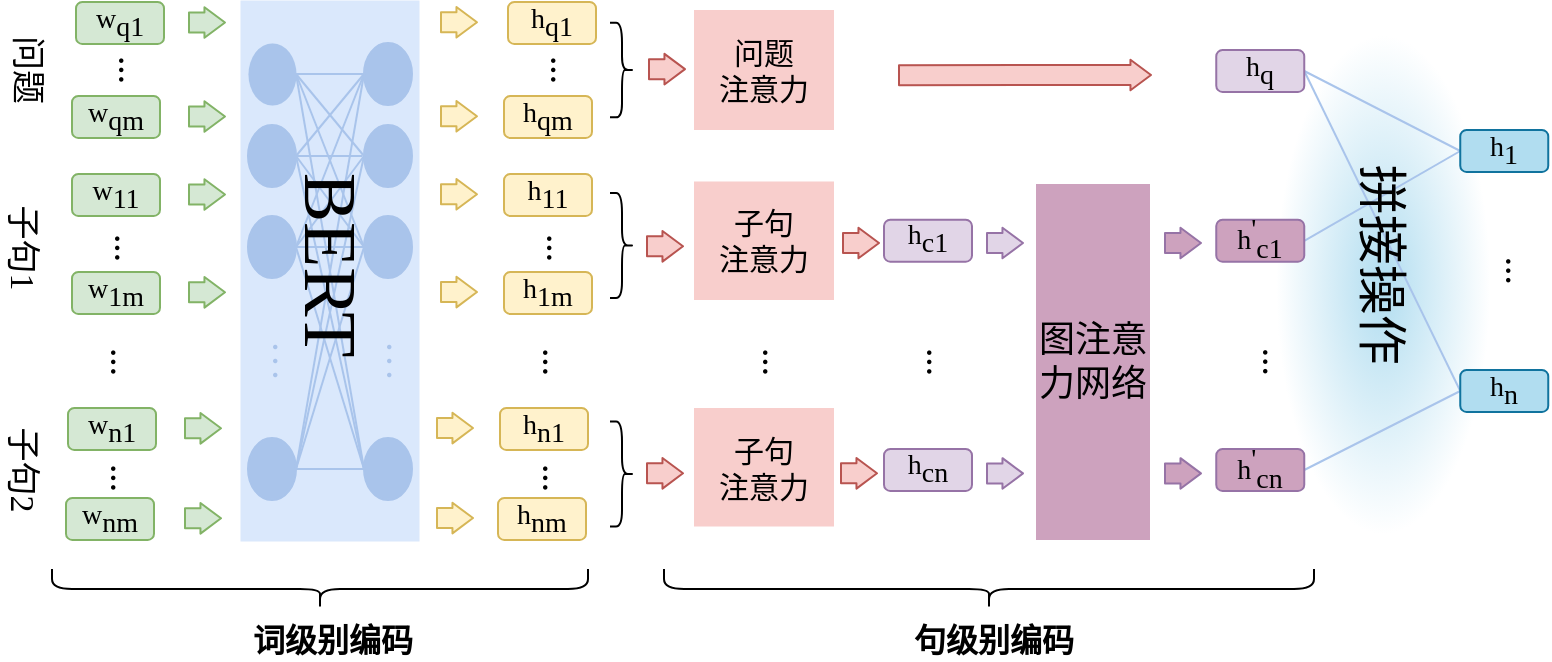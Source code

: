 <mxfile version="15.0.6" type="github">
  <diagram id="3cxNoclepyebO-XoaGaZ" name="Page-1">
    <mxGraphModel dx="3538" dy="1690" grid="1" gridSize="10" guides="1" tooltips="1" connect="1" arrows="1" fold="1" page="1" pageScale="1" pageWidth="880" pageHeight="400" math="0" shadow="0">
      <root>
        <mxCell id="0" />
        <mxCell id="1" parent="0" />
        <mxCell id="czPCkU2lxytU1BRcndqq-1" value="" style="text;html=1;fillColor=#b1ddf0;align=center;verticalAlign=middle;whiteSpace=wrap;rounded=0;rotation=90;gradientColor=#ffffff;gradientDirection=radial;shadow=0;sketch=0;glass=0;fontFamily=Times New Roman;fontSize=14;" vertex="1" parent="1">
          <mxGeometry x="-2058" y="-1092.09" width="249.24" height="107.08" as="geometry" />
        </mxCell>
        <mxCell id="czPCkU2lxytU1BRcndqq-2" value="w&lt;sub style=&quot;font-size: 14px;&quot;&gt;q1&lt;/sub&gt;" style="rounded=1;whiteSpace=wrap;html=1;direction=west;fillColor=#d5e8d4;strokeColor=#82b366;fontFamily=Times New Roman;fontSize=14;" vertex="1" parent="1">
          <mxGeometry x="-2587" y="-1180" width="44" height="21" as="geometry" />
        </mxCell>
        <mxCell id="czPCkU2lxytU1BRcndqq-3" value="w&lt;sub style=&quot;font-size: 14px;&quot;&gt;qm&lt;/sub&gt;" style="rounded=1;whiteSpace=wrap;html=1;fillColor=#d5e8d4;strokeColor=#82b366;fontFamily=Times New Roman;fontSize=14;" vertex="1" parent="1">
          <mxGeometry x="-2589" y="-1133" width="44" height="21" as="geometry" />
        </mxCell>
        <mxCell id="czPCkU2lxytU1BRcndqq-4" value="&lt;b style=&quot;font-size: 14px;&quot;&gt;&lt;font style=&quot;font-size: 14px;&quot;&gt;···&lt;/font&gt;&lt;/b&gt;" style="text;html=1;align=center;verticalAlign=middle;whiteSpace=wrap;rounded=0;rotation=90;fontFamily=Times New Roman;fontSize=14;" vertex="1" parent="1">
          <mxGeometry x="-2585" y="-1156" width="40" height="20" as="geometry" />
        </mxCell>
        <mxCell id="czPCkU2lxytU1BRcndqq-5" value="w&lt;sub style=&quot;font-size: 14px;&quot;&gt;11&lt;/sub&gt;" style="rounded=1;whiteSpace=wrap;html=1;fillColor=#d5e8d4;strokeColor=#82b366;fontFamily=Times New Roman;fontSize=14;" vertex="1" parent="1">
          <mxGeometry x="-2589" y="-1094" width="44" height="21" as="geometry" />
        </mxCell>
        <mxCell id="czPCkU2lxytU1BRcndqq-6" value="w&lt;sub style=&quot;font-size: 14px;&quot;&gt;1m&lt;/sub&gt;" style="rounded=1;whiteSpace=wrap;html=1;fillColor=#d5e8d4;strokeColor=#82b366;fontFamily=Times New Roman;fontSize=14;" vertex="1" parent="1">
          <mxGeometry x="-2589" y="-1045" width="44" height="21" as="geometry" />
        </mxCell>
        <mxCell id="czPCkU2lxytU1BRcndqq-7" value="&lt;b style=&quot;font-size: 14px;&quot;&gt;&lt;font style=&quot;font-size: 14px;&quot;&gt;···&lt;/font&gt;&lt;/b&gt;" style="text;html=1;align=center;verticalAlign=middle;whiteSpace=wrap;rounded=0;rotation=90;fontFamily=Times New Roman;fontSize=14;" vertex="1" parent="1">
          <mxGeometry x="-2587" y="-1067" width="40" height="20" as="geometry" />
        </mxCell>
        <mxCell id="czPCkU2lxytU1BRcndqq-8" value="w&lt;sub style=&quot;font-size: 14px;&quot;&gt;n1&lt;/sub&gt;" style="rounded=1;whiteSpace=wrap;html=1;fillColor=#d5e8d4;strokeColor=#82b366;fontFamily=Times New Roman;fontSize=14;" vertex="1" parent="1">
          <mxGeometry x="-2591" y="-977" width="44" height="21" as="geometry" />
        </mxCell>
        <mxCell id="czPCkU2lxytU1BRcndqq-9" value="w&lt;sub style=&quot;font-size: 14px;&quot;&gt;nm&lt;/sub&gt;" style="rounded=1;whiteSpace=wrap;html=1;fillColor=#d5e8d4;strokeColor=#82b366;fontFamily=Times New Roman;fontSize=14;" vertex="1" parent="1">
          <mxGeometry x="-2592" y="-932" width="44" height="21" as="geometry" />
        </mxCell>
        <mxCell id="czPCkU2lxytU1BRcndqq-10" value="&lt;b style=&quot;font-size: 14px;&quot;&gt;&lt;font style=&quot;font-size: 14px;&quot;&gt;···&lt;/font&gt;&lt;/b&gt;" style="text;html=1;align=center;verticalAlign=middle;whiteSpace=wrap;rounded=0;rotation=90;fontFamily=Times New Roman;fontSize=14;" vertex="1" parent="1">
          <mxGeometry x="-2589" y="-952" width="40" height="20" as="geometry" />
        </mxCell>
        <mxCell id="czPCkU2lxytU1BRcndqq-11" value="&lt;font style=&quot;font-size: 17px&quot;&gt;问题&lt;/font&gt;" style="text;html=1;strokeColor=none;fillColor=none;align=center;verticalAlign=middle;whiteSpace=wrap;rounded=0;rotation=90;fontFamily=Times New Roman;fontSize=17;" vertex="1" parent="1">
          <mxGeometry x="-2632" y="-1156" width="40" height="20" as="geometry" />
        </mxCell>
        <mxCell id="czPCkU2lxytU1BRcndqq-12" value="&lt;font style=&quot;font-size: 17px&quot;&gt;子句1&lt;/font&gt;" style="text;html=1;strokeColor=none;fillColor=none;align=center;verticalAlign=middle;whiteSpace=wrap;rounded=0;rotation=90;fontFamily=Times New Roman;fontSize=17;" vertex="1" parent="1">
          <mxGeometry x="-2647.12" y="-1067" width="65.25" height="20" as="geometry" />
        </mxCell>
        <mxCell id="czPCkU2lxytU1BRcndqq-13" value="&lt;font style=&quot;font-size: 17px&quot;&gt;子句2&lt;/font&gt;" style="text;html=1;strokeColor=none;fillColor=none;align=center;verticalAlign=middle;whiteSpace=wrap;rounded=0;rotation=90;fontFamily=Times New Roman;fontSize=17;" vertex="1" parent="1">
          <mxGeometry x="-2650" y="-956" width="71" height="20" as="geometry" />
        </mxCell>
        <mxCell id="czPCkU2lxytU1BRcndqq-14" value="&lt;b style=&quot;font-size: 14px;&quot;&gt;&lt;font style=&quot;font-size: 14px;&quot;&gt;···&lt;/font&gt;&lt;/b&gt;" style="text;html=1;align=center;verticalAlign=middle;whiteSpace=wrap;rounded=0;rotation=90;fontFamily=Times New Roman;fontSize=14;" vertex="1" parent="1">
          <mxGeometry x="-2589" y="-1010" width="40" height="20" as="geometry" />
        </mxCell>
        <mxCell id="czPCkU2lxytU1BRcndqq-15" value="" style="text;html=1;fillColor=#dae8fc;align=center;verticalAlign=middle;whiteSpace=wrap;rounded=0;rotation=90;fontFamily=Times New Roman;fontSize=14;" vertex="1" parent="1">
          <mxGeometry x="-2595.25" y="-1090.25" width="270.5" height="89.5" as="geometry" />
        </mxCell>
        <mxCell id="czPCkU2lxytU1BRcndqq-16" style="edgeStyle=orthogonalEdgeStyle;rounded=0;orthogonalLoop=1;jettySize=auto;html=1;exitX=1;exitY=0.5;exitDx=0;exitDy=0;entryX=0;entryY=0.5;entryDx=0;entryDy=0;endArrow=none;endFill=0;fillColor=#dae8fc;strokeColor=#A9C4EB;fontFamily=Times New Roman;fontSize=14;" edge="1" parent="1" source="czPCkU2lxytU1BRcndqq-20" target="czPCkU2lxytU1BRcndqq-36">
          <mxGeometry relative="1" as="geometry" />
        </mxCell>
        <mxCell id="czPCkU2lxytU1BRcndqq-17" style="rounded=0;orthogonalLoop=1;jettySize=auto;html=1;entryX=0;entryY=0.5;entryDx=0;entryDy=0;endArrow=none;endFill=0;exitX=1;exitY=0.5;exitDx=0;exitDy=0;fillColor=#dae8fc;strokeColor=#A9C4EB;fontFamily=Times New Roman;fontSize=14;" edge="1" parent="1" source="czPCkU2lxytU1BRcndqq-20" target="czPCkU2lxytU1BRcndqq-37">
          <mxGeometry relative="1" as="geometry" />
        </mxCell>
        <mxCell id="czPCkU2lxytU1BRcndqq-18" style="edgeStyle=none;rounded=0;orthogonalLoop=1;jettySize=auto;html=1;entryX=0;entryY=0.5;entryDx=0;entryDy=0;endArrow=none;endFill=0;exitX=1;exitY=0.5;exitDx=0;exitDy=0;fillColor=#dae8fc;strokeColor=#A9C4EB;fontFamily=Times New Roman;fontSize=14;" edge="1" parent="1" source="czPCkU2lxytU1BRcndqq-20" target="czPCkU2lxytU1BRcndqq-38">
          <mxGeometry relative="1" as="geometry" />
        </mxCell>
        <mxCell id="czPCkU2lxytU1BRcndqq-19" style="edgeStyle=none;rounded=0;orthogonalLoop=1;jettySize=auto;html=1;entryX=0;entryY=0.5;entryDx=0;entryDy=0;endArrow=none;endFill=0;exitX=1;exitY=0.5;exitDx=0;exitDy=0;fillColor=#dae8fc;strokeColor=#A9C4EB;fontFamily=Times New Roman;fontSize=14;" edge="1" parent="1" source="czPCkU2lxytU1BRcndqq-20" target="czPCkU2lxytU1BRcndqq-39">
          <mxGeometry relative="1" as="geometry">
            <mxPoint x="-2474" y="-1139.5" as="sourcePoint" />
          </mxGeometry>
        </mxCell>
        <mxCell id="czPCkU2lxytU1BRcndqq-20" value="" style="ellipse;whiteSpace=wrap;html=1;strokeColor=#A9C4EB;fillColor=#A9C4EB;strokeWidth=0;fontFamily=Times New Roman;fontSize=14;" vertex="1" parent="1">
          <mxGeometry x="-2501" y="-1159.5" width="24" height="31" as="geometry" />
        </mxCell>
        <mxCell id="czPCkU2lxytU1BRcndqq-21" style="edgeStyle=none;rounded=0;orthogonalLoop=1;jettySize=auto;html=1;entryX=0;entryY=0.5;entryDx=0;entryDy=0;endArrow=none;endFill=0;exitX=1;exitY=0.5;exitDx=0;exitDy=0;fillColor=#dae8fc;strokeColor=#A9C4EB;fontFamily=Times New Roman;fontSize=14;" edge="1" parent="1" source="czPCkU2lxytU1BRcndqq-25" target="czPCkU2lxytU1BRcndqq-36">
          <mxGeometry relative="1" as="geometry" />
        </mxCell>
        <mxCell id="czPCkU2lxytU1BRcndqq-22" style="edgeStyle=none;rounded=0;orthogonalLoop=1;jettySize=auto;html=1;entryX=0;entryY=0.5;entryDx=0;entryDy=0;endArrow=none;endFill=0;exitX=1;exitY=0.5;exitDx=0;exitDy=0;fillColor=#dae8fc;strokeColor=#A9C4EB;fontFamily=Times New Roman;fontSize=14;" edge="1" parent="1" source="czPCkU2lxytU1BRcndqq-25" target="czPCkU2lxytU1BRcndqq-37">
          <mxGeometry relative="1" as="geometry" />
        </mxCell>
        <mxCell id="czPCkU2lxytU1BRcndqq-23" style="edgeStyle=none;rounded=0;orthogonalLoop=1;jettySize=auto;html=1;entryX=0;entryY=0.5;entryDx=0;entryDy=0;endArrow=none;endFill=0;fillColor=#dae8fc;strokeColor=#A9C4EB;fontFamily=Times New Roman;fontSize=14;" edge="1" parent="1" source="czPCkU2lxytU1BRcndqq-25" target="czPCkU2lxytU1BRcndqq-38">
          <mxGeometry relative="1" as="geometry" />
        </mxCell>
        <mxCell id="czPCkU2lxytU1BRcndqq-24" style="edgeStyle=none;rounded=0;orthogonalLoop=1;jettySize=auto;html=1;entryX=0;entryY=0.5;entryDx=0;entryDy=0;endArrow=none;endFill=0;exitX=1;exitY=0.5;exitDx=0;exitDy=0;fillColor=#dae8fc;strokeColor=#A9C4EB;fontFamily=Times New Roman;fontSize=14;" edge="1" parent="1" source="czPCkU2lxytU1BRcndqq-25" target="czPCkU2lxytU1BRcndqq-39">
          <mxGeometry relative="1" as="geometry" />
        </mxCell>
        <mxCell id="czPCkU2lxytU1BRcndqq-25" value="" style="ellipse;whiteSpace=wrap;html=1;strokeColor=#A9C4EB;fillColor=#A9C4EB;fontFamily=Times New Roman;fontSize=14;" vertex="1" parent="1">
          <mxGeometry x="-2501" y="-1073" width="24" height="31" as="geometry" />
        </mxCell>
        <mxCell id="czPCkU2lxytU1BRcndqq-26" style="edgeStyle=none;rounded=0;orthogonalLoop=1;jettySize=auto;html=1;entryX=0;entryY=0.5;entryDx=0;entryDy=0;endArrow=none;endFill=0;exitX=1;exitY=0.5;exitDx=0;exitDy=0;fillColor=#dae8fc;strokeColor=#A9C4EB;fontFamily=Times New Roman;fontSize=14;" edge="1" parent="1" source="czPCkU2lxytU1BRcndqq-30" target="czPCkU2lxytU1BRcndqq-36">
          <mxGeometry relative="1" as="geometry" />
        </mxCell>
        <mxCell id="czPCkU2lxytU1BRcndqq-27" style="edgeStyle=none;rounded=0;orthogonalLoop=1;jettySize=auto;html=1;endArrow=none;endFill=0;fillColor=#dae8fc;strokeColor=#A9C4EB;fontFamily=Times New Roman;fontSize=14;" edge="1" parent="1" source="czPCkU2lxytU1BRcndqq-30">
          <mxGeometry relative="1" as="geometry">
            <mxPoint x="-2443.884" y="-1103" as="targetPoint" />
          </mxGeometry>
        </mxCell>
        <mxCell id="czPCkU2lxytU1BRcndqq-28" style="edgeStyle=none;rounded=0;orthogonalLoop=1;jettySize=auto;html=1;entryX=0;entryY=0.5;entryDx=0;entryDy=0;endArrow=none;endFill=0;exitX=1;exitY=0.5;exitDx=0;exitDy=0;fillColor=#dae8fc;strokeColor=#A9C4EB;fontFamily=Times New Roman;fontSize=14;" edge="1" parent="1" source="czPCkU2lxytU1BRcndqq-30" target="czPCkU2lxytU1BRcndqq-38">
          <mxGeometry relative="1" as="geometry" />
        </mxCell>
        <mxCell id="czPCkU2lxytU1BRcndqq-29" style="edgeStyle=none;rounded=0;orthogonalLoop=1;jettySize=auto;html=1;entryX=0;entryY=0.5;entryDx=0;entryDy=0;endArrow=none;endFill=0;exitX=1;exitY=0.5;exitDx=0;exitDy=0;fillColor=#dae8fc;strokeColor=#A9C4EB;fontFamily=Times New Roman;fontSize=14;" edge="1" parent="1" source="czPCkU2lxytU1BRcndqq-30" target="czPCkU2lxytU1BRcndqq-39">
          <mxGeometry relative="1" as="geometry" />
        </mxCell>
        <mxCell id="czPCkU2lxytU1BRcndqq-30" value="" style="ellipse;whiteSpace=wrap;html=1;strokeColor=#A9C4EB;fillColor=#A9C4EB;fontFamily=Times New Roman;fontSize=14;" vertex="1" parent="1">
          <mxGeometry x="-2501" y="-1118.5" width="24" height="31" as="geometry" />
        </mxCell>
        <mxCell id="czPCkU2lxytU1BRcndqq-31" style="edgeStyle=none;rounded=0;orthogonalLoop=1;jettySize=auto;html=1;entryX=0;entryY=0.5;entryDx=0;entryDy=0;endArrow=none;endFill=0;exitX=1;exitY=0.5;exitDx=0;exitDy=0;fillColor=#dae8fc;strokeColor=#A9C4EB;fontFamily=Times New Roman;fontSize=14;" edge="1" parent="1" source="czPCkU2lxytU1BRcndqq-35" target="czPCkU2lxytU1BRcndqq-36">
          <mxGeometry relative="1" as="geometry" />
        </mxCell>
        <mxCell id="czPCkU2lxytU1BRcndqq-32" style="edgeStyle=none;rounded=0;orthogonalLoop=1;jettySize=auto;html=1;entryX=0;entryY=0.5;entryDx=0;entryDy=0;endArrow=none;endFill=0;exitX=1;exitY=0.5;exitDx=0;exitDy=0;fillColor=#dae8fc;strokeColor=#A9C4EB;fontFamily=Times New Roman;fontSize=14;" edge="1" parent="1" source="czPCkU2lxytU1BRcndqq-35" target="czPCkU2lxytU1BRcndqq-37">
          <mxGeometry relative="1" as="geometry" />
        </mxCell>
        <mxCell id="czPCkU2lxytU1BRcndqq-33" style="edgeStyle=none;rounded=0;orthogonalLoop=1;jettySize=auto;html=1;entryX=0;entryY=0.5;entryDx=0;entryDy=0;endArrow=none;endFill=0;exitX=1;exitY=0.5;exitDx=0;exitDy=0;fillColor=#dae8fc;strokeColor=#A9C4EB;fontFamily=Times New Roman;fontSize=14;" edge="1" parent="1" source="czPCkU2lxytU1BRcndqq-35" target="czPCkU2lxytU1BRcndqq-38">
          <mxGeometry relative="1" as="geometry" />
        </mxCell>
        <mxCell id="czPCkU2lxytU1BRcndqq-34" style="edgeStyle=none;rounded=0;orthogonalLoop=1;jettySize=auto;html=1;entryX=0;entryY=0.5;entryDx=0;entryDy=0;endArrow=none;endFill=0;fillColor=#dae8fc;strokeColor=#A9C4EB;fontFamily=Times New Roman;fontSize=14;" edge="1" parent="1" source="czPCkU2lxytU1BRcndqq-35" target="czPCkU2lxytU1BRcndqq-39">
          <mxGeometry relative="1" as="geometry" />
        </mxCell>
        <mxCell id="czPCkU2lxytU1BRcndqq-35" value="" style="ellipse;whiteSpace=wrap;html=1;strokeColor=#A9C4EB;fillColor=#A9C4EB;fontFamily=Times New Roman;fontSize=14;" vertex="1" parent="1">
          <mxGeometry x="-2501" y="-962" width="24" height="31" as="geometry" />
        </mxCell>
        <mxCell id="czPCkU2lxytU1BRcndqq-36" value="" style="ellipse;whiteSpace=wrap;html=1;strokeColor=#A9C4EB;fillColor=#A9C4EB;fontFamily=Times New Roman;fontSize=14;" vertex="1" parent="1">
          <mxGeometry x="-2443" y="-1159.5" width="24" height="31" as="geometry" />
        </mxCell>
        <mxCell id="czPCkU2lxytU1BRcndqq-37" value="" style="ellipse;whiteSpace=wrap;html=1;strokeColor=#A9C4EB;fillColor=#A9C4EB;fontFamily=Times New Roman;fontSize=14;" vertex="1" parent="1">
          <mxGeometry x="-2443" y="-1118.5" width="24" height="31" as="geometry" />
        </mxCell>
        <mxCell id="czPCkU2lxytU1BRcndqq-38" value="" style="ellipse;whiteSpace=wrap;html=1;strokeColor=#A9C4EB;fillColor=#A9C4EB;fontFamily=Times New Roman;fontSize=14;" vertex="1" parent="1">
          <mxGeometry x="-2443" y="-1073" width="24" height="31" as="geometry" />
        </mxCell>
        <mxCell id="czPCkU2lxytU1BRcndqq-39" value="" style="ellipse;whiteSpace=wrap;html=1;strokeColor=#A9C4EB;fillColor=#A9C4EB;fontFamily=Times New Roman;fontSize=14;" vertex="1" parent="1">
          <mxGeometry x="-2443" y="-962" width="24" height="31" as="geometry" />
        </mxCell>
        <mxCell id="czPCkU2lxytU1BRcndqq-40" value="&lt;b style=&quot;font-size: 14px;&quot;&gt;&lt;font style=&quot;font-size: 14px;&quot; color=&quot;#a9c4eb&quot;&gt;. . .&lt;/font&gt;&lt;/b&gt;" style="text;html=1;strokeColor=none;fillColor=none;align=center;verticalAlign=middle;whiteSpace=wrap;rounded=0;rotation=90;fontFamily=Times New Roman;fontSize=14;" vertex="1" parent="1">
          <mxGeometry x="-2504" y="-1006" width="40" height="11" as="geometry" />
        </mxCell>
        <mxCell id="czPCkU2lxytU1BRcndqq-41" value="&lt;b style=&quot;font-size: 14px;&quot;&gt;&lt;font style=&quot;font-size: 14px;&quot; color=&quot;#a9c4eb&quot;&gt;. . .&lt;/font&gt;&lt;/b&gt;" style="text;html=1;strokeColor=none;fillColor=none;align=center;verticalAlign=middle;whiteSpace=wrap;rounded=0;rotation=90;fontFamily=Times New Roman;fontSize=14;" vertex="1" parent="1">
          <mxGeometry x="-2447" y="-1006" width="40" height="11" as="geometry" />
        </mxCell>
        <mxCell id="czPCkU2lxytU1BRcndqq-42" value="&lt;font style=&quot;font-size: 37px;&quot;&gt;BERT&lt;/font&gt;" style="text;html=1;strokeColor=none;fillColor=none;align=center;verticalAlign=middle;whiteSpace=wrap;rounded=0;rotation=90;fontFamily=Times New Roman;fontSize=37;" vertex="1" parent="1">
          <mxGeometry x="-2490" y="-1067.5" width="60" height="38" as="geometry" />
        </mxCell>
        <mxCell id="czPCkU2lxytU1BRcndqq-43" value="" style="shape=flexArrow;endArrow=classic;html=1;strokeColor=#82b366;endWidth=4.286;endSize=3.09;fillColor=#d5e8d4;fontFamily=Times New Roman;fontSize=14;" edge="1" parent="1">
          <mxGeometry width="50" height="50" relative="1" as="geometry">
            <mxPoint x="-2531" y="-1169.74" as="sourcePoint" />
            <mxPoint x="-2512" y="-1169.74" as="targetPoint" />
          </mxGeometry>
        </mxCell>
        <mxCell id="czPCkU2lxytU1BRcndqq-44" value="" style="shape=flexArrow;endArrow=classic;html=1;strokeColor=#82b366;endWidth=4.286;endSize=3.09;fillColor=#d5e8d4;fontFamily=Times New Roman;fontSize=14;" edge="1" parent="1">
          <mxGeometry width="50" height="50" relative="1" as="geometry">
            <mxPoint x="-2531" y="-1122.74" as="sourcePoint" />
            <mxPoint x="-2512" y="-1122.74" as="targetPoint" />
          </mxGeometry>
        </mxCell>
        <mxCell id="czPCkU2lxytU1BRcndqq-45" value="" style="shape=flexArrow;endArrow=classic;html=1;strokeColor=#82b366;endWidth=4.286;endSize=3.09;fillColor=#d5e8d4;fontFamily=Times New Roman;fontSize=14;" edge="1" parent="1">
          <mxGeometry width="50" height="50" relative="1" as="geometry">
            <mxPoint x="-2531" y="-1083.74" as="sourcePoint" />
            <mxPoint x="-2512" y="-1083.74" as="targetPoint" />
          </mxGeometry>
        </mxCell>
        <mxCell id="czPCkU2lxytU1BRcndqq-46" value="" style="shape=flexArrow;endArrow=classic;html=1;strokeColor=#82b366;endWidth=4.286;endSize=3.09;fillColor=#d5e8d4;fontFamily=Times New Roman;fontSize=14;" edge="1" parent="1">
          <mxGeometry width="50" height="50" relative="1" as="geometry">
            <mxPoint x="-2531" y="-1034.84" as="sourcePoint" />
            <mxPoint x="-2512" y="-1034.84" as="targetPoint" />
          </mxGeometry>
        </mxCell>
        <mxCell id="czPCkU2lxytU1BRcndqq-47" value="" style="shape=flexArrow;endArrow=classic;html=1;strokeColor=#82b366;endWidth=4.286;endSize=3.09;fillColor=#d5e8d4;fontFamily=Times New Roman;fontSize=14;" edge="1" parent="1">
          <mxGeometry width="50" height="50" relative="1" as="geometry">
            <mxPoint x="-2533" y="-966.84" as="sourcePoint" />
            <mxPoint x="-2514" y="-966.84" as="targetPoint" />
          </mxGeometry>
        </mxCell>
        <mxCell id="czPCkU2lxytU1BRcndqq-48" value="" style="shape=flexArrow;endArrow=classic;html=1;strokeColor=#82b366;endWidth=4.286;endSize=3.09;fillColor=#d5e8d4;fontFamily=Times New Roman;fontSize=14;" edge="1" parent="1">
          <mxGeometry width="50" height="50" relative="1" as="geometry">
            <mxPoint x="-2533" y="-921.84" as="sourcePoint" />
            <mxPoint x="-2514" y="-921.84" as="targetPoint" />
          </mxGeometry>
        </mxCell>
        <mxCell id="czPCkU2lxytU1BRcndqq-49" value="h&lt;sub style=&quot;font-size: 14px;&quot;&gt;q1&lt;/sub&gt;" style="rounded=1;whiteSpace=wrap;html=1;direction=west;fillColor=#fff2cc;strokeColor=#d6b656;fontFamily=Times New Roman;fontSize=14;" vertex="1" parent="1">
          <mxGeometry x="-2371" y="-1180" width="44" height="21" as="geometry" />
        </mxCell>
        <mxCell id="czPCkU2lxytU1BRcndqq-50" value="h&lt;sub style=&quot;font-size: 14px;&quot;&gt;qm&lt;/sub&gt;" style="rounded=1;whiteSpace=wrap;html=1;fillColor=#fff2cc;strokeColor=#d6b656;fontFamily=Times New Roman;fontSize=14;" vertex="1" parent="1">
          <mxGeometry x="-2373" y="-1133" width="44" height="21" as="geometry" />
        </mxCell>
        <mxCell id="czPCkU2lxytU1BRcndqq-51" value="&lt;b style=&quot;font-size: 14px;&quot;&gt;&lt;font style=&quot;font-size: 14px;&quot;&gt;···&lt;/font&gt;&lt;/b&gt;" style="text;html=1;align=center;verticalAlign=middle;whiteSpace=wrap;rounded=0;rotation=90;fontFamily=Times New Roman;fontSize=14;" vertex="1" parent="1">
          <mxGeometry x="-2369" y="-1156" width="40" height="20" as="geometry" />
        </mxCell>
        <mxCell id="czPCkU2lxytU1BRcndqq-52" value="h&lt;sub style=&quot;font-size: 14px;&quot;&gt;11&lt;/sub&gt;" style="rounded=1;whiteSpace=wrap;html=1;fillColor=#fff2cc;strokeColor=#d6b656;fontFamily=Times New Roman;fontSize=14;" vertex="1" parent="1">
          <mxGeometry x="-2373" y="-1094" width="44" height="21" as="geometry" />
        </mxCell>
        <mxCell id="czPCkU2lxytU1BRcndqq-53" value="h&lt;sub style=&quot;font-size: 14px;&quot;&gt;1m&lt;/sub&gt;" style="rounded=1;whiteSpace=wrap;html=1;fillColor=#fff2cc;strokeColor=#d6b656;fontFamily=Times New Roman;fontSize=14;" vertex="1" parent="1">
          <mxGeometry x="-2373" y="-1045" width="44" height="21" as="geometry" />
        </mxCell>
        <mxCell id="czPCkU2lxytU1BRcndqq-54" value="&lt;b style=&quot;font-size: 14px;&quot;&gt;&lt;font style=&quot;font-size: 14px;&quot;&gt;···&lt;/font&gt;&lt;/b&gt;" style="text;html=1;align=center;verticalAlign=middle;whiteSpace=wrap;rounded=0;rotation=90;fontFamily=Times New Roman;fontSize=14;" vertex="1" parent="1">
          <mxGeometry x="-2371" y="-1067" width="40" height="20" as="geometry" />
        </mxCell>
        <mxCell id="czPCkU2lxytU1BRcndqq-55" value="h&lt;sub style=&quot;font-size: 14px;&quot;&gt;n1&lt;/sub&gt;" style="rounded=1;whiteSpace=wrap;html=1;fillColor=#fff2cc;strokeColor=#d6b656;fontFamily=Times New Roman;fontSize=14;" vertex="1" parent="1">
          <mxGeometry x="-2375" y="-977" width="44" height="21" as="geometry" />
        </mxCell>
        <mxCell id="czPCkU2lxytU1BRcndqq-56" value="h&lt;sub style=&quot;font-size: 14px;&quot;&gt;nm&lt;/sub&gt;" style="rounded=1;whiteSpace=wrap;html=1;fillColor=#fff2cc;strokeColor=#d6b656;fontFamily=Times New Roman;fontSize=14;" vertex="1" parent="1">
          <mxGeometry x="-2376" y="-932" width="44" height="21" as="geometry" />
        </mxCell>
        <mxCell id="czPCkU2lxytU1BRcndqq-57" value="&lt;b style=&quot;font-size: 14px;&quot;&gt;&lt;font style=&quot;font-size: 14px;&quot;&gt;···&lt;/font&gt;&lt;/b&gt;" style="text;html=1;align=center;verticalAlign=middle;whiteSpace=wrap;rounded=0;rotation=90;fontFamily=Times New Roman;fontSize=14;" vertex="1" parent="1">
          <mxGeometry x="-2373" y="-952" width="40" height="20" as="geometry" />
        </mxCell>
        <mxCell id="czPCkU2lxytU1BRcndqq-58" value="&lt;b style=&quot;font-size: 14px;&quot;&gt;&lt;font style=&quot;font-size: 14px;&quot;&gt;···&lt;/font&gt;&lt;/b&gt;" style="text;html=1;align=center;verticalAlign=middle;whiteSpace=wrap;rounded=0;rotation=90;fontFamily=Times New Roman;fontSize=14;" vertex="1" parent="1">
          <mxGeometry x="-2373" y="-1010" width="40" height="20" as="geometry" />
        </mxCell>
        <mxCell id="czPCkU2lxytU1BRcndqq-59" value="" style="shape=flexArrow;endArrow=classic;html=1;strokeColor=#d6b656;endWidth=4.286;endSize=3.09;fillColor=#fff2cc;fontFamily=Times New Roman;fontSize=14;" edge="1" parent="1">
          <mxGeometry width="50" height="50" relative="1" as="geometry">
            <mxPoint x="-2405" y="-1169.87" as="sourcePoint" />
            <mxPoint x="-2386" y="-1169.87" as="targetPoint" />
          </mxGeometry>
        </mxCell>
        <mxCell id="czPCkU2lxytU1BRcndqq-60" value="" style="shape=flexArrow;endArrow=classic;html=1;strokeColor=#d6b656;endWidth=4.286;endSize=3.09;fillColor=#fff2cc;fontFamily=Times New Roman;fontSize=14;" edge="1" parent="1">
          <mxGeometry width="50" height="50" relative="1" as="geometry">
            <mxPoint x="-2405" y="-1122.87" as="sourcePoint" />
            <mxPoint x="-2386" y="-1122.87" as="targetPoint" />
          </mxGeometry>
        </mxCell>
        <mxCell id="czPCkU2lxytU1BRcndqq-61" value="" style="shape=flexArrow;endArrow=classic;html=1;strokeColor=#d6b656;endWidth=4.286;endSize=3.09;fillColor=#fff2cc;fontFamily=Times New Roman;fontSize=14;" edge="1" parent="1">
          <mxGeometry width="50" height="50" relative="1" as="geometry">
            <mxPoint x="-2405" y="-1083.87" as="sourcePoint" />
            <mxPoint x="-2386" y="-1083.87" as="targetPoint" />
          </mxGeometry>
        </mxCell>
        <mxCell id="czPCkU2lxytU1BRcndqq-62" value="" style="shape=flexArrow;endArrow=classic;html=1;strokeColor=#d6b656;endWidth=4.286;endSize=3.09;fillColor=#fff2cc;fontFamily=Times New Roman;fontSize=14;" edge="1" parent="1">
          <mxGeometry width="50" height="50" relative="1" as="geometry">
            <mxPoint x="-2405" y="-1034.97" as="sourcePoint" />
            <mxPoint x="-2386" y="-1034.97" as="targetPoint" />
          </mxGeometry>
        </mxCell>
        <mxCell id="czPCkU2lxytU1BRcndqq-63" value="" style="shape=flexArrow;endArrow=classic;html=1;strokeColor=#d6b656;endWidth=4.286;endSize=3.09;fillColor=#fff2cc;fontFamily=Times New Roman;fontSize=14;" edge="1" parent="1">
          <mxGeometry width="50" height="50" relative="1" as="geometry">
            <mxPoint x="-2407" y="-966.97" as="sourcePoint" />
            <mxPoint x="-2388" y="-966.97" as="targetPoint" />
          </mxGeometry>
        </mxCell>
        <mxCell id="czPCkU2lxytU1BRcndqq-64" value="" style="shape=flexArrow;endArrow=classic;html=1;strokeColor=#d6b656;endWidth=4.286;endSize=3.09;fillColor=#fff2cc;fontFamily=Times New Roman;fontSize=14;" edge="1" parent="1">
          <mxGeometry width="50" height="50" relative="1" as="geometry">
            <mxPoint x="-2407" y="-921.97" as="sourcePoint" />
            <mxPoint x="-2388" y="-921.97" as="targetPoint" />
          </mxGeometry>
        </mxCell>
        <mxCell id="czPCkU2lxytU1BRcndqq-65" value="" style="shape=curlyBracket;whiteSpace=wrap;html=1;rounded=1;flipH=1;strokeWidth=1;fillColor=none;direction=north;fontFamily=Times New Roman;fontSize=14;" vertex="1" parent="1">
          <mxGeometry x="-2599" y="-896.5" width="268" height="20" as="geometry" />
        </mxCell>
        <mxCell id="czPCkU2lxytU1BRcndqq-66" value="&lt;font style=&quot;font-size: 16px&quot;&gt;&lt;b style=&quot;font-size: 16px&quot;&gt;词级别编码&lt;/b&gt;&lt;/font&gt;" style="text;html=1;strokeColor=none;fillColor=none;align=center;verticalAlign=middle;whiteSpace=wrap;rounded=0;fontFamily=Times New Roman;fontSize=16;" vertex="1" parent="1">
          <mxGeometry x="-2528.5" y="-871.5" width="138.5" height="20" as="geometry" />
        </mxCell>
        <mxCell id="czPCkU2lxytU1BRcndqq-67" value="问题&lt;br&gt;注意力" style="rounded=0;whiteSpace=wrap;html=1;strokeWidth=1;fillColor=#f8cecc;strokeColor=none;fontFamily=Times New Roman;fontSize=15;" vertex="1" parent="1">
          <mxGeometry x="-2278" y="-1176" width="70" height="60" as="geometry" />
        </mxCell>
        <mxCell id="czPCkU2lxytU1BRcndqq-68" value="子句&lt;br&gt;注意力" style="rounded=0;whiteSpace=wrap;html=1;strokeWidth=1;fillColor=#f8cecc;strokeColor=none;fontFamily=Times New Roman;fontSize=15;" vertex="1" parent="1">
          <mxGeometry x="-2278" y="-1090.25" width="70" height="59.25" as="geometry" />
        </mxCell>
        <mxCell id="czPCkU2lxytU1BRcndqq-69" value="" style="shape=flexArrow;endArrow=classic;html=1;strokeColor=#b85450;endWidth=4.286;endSize=3.09;fillColor=#f8cecc;fontFamily=Times New Roman;fontSize=14;" edge="1" parent="1">
          <mxGeometry width="50" height="50" relative="1" as="geometry">
            <mxPoint x="-2301" y="-1146.42" as="sourcePoint" />
            <mxPoint x="-2282" y="-1146.42" as="targetPoint" />
          </mxGeometry>
        </mxCell>
        <mxCell id="czPCkU2lxytU1BRcndqq-70" value="" style="shape=flexArrow;endArrow=classic;html=1;strokeColor=#b85450;endWidth=4.286;endSize=3.09;fillColor=#f8cecc;fontFamily=Times New Roman;fontSize=14;" edge="1" parent="1">
          <mxGeometry width="50" height="50" relative="1" as="geometry">
            <mxPoint x="-2302" y="-944.34" as="sourcePoint" />
            <mxPoint x="-2283" y="-944.34" as="targetPoint" />
          </mxGeometry>
        </mxCell>
        <mxCell id="czPCkU2lxytU1BRcndqq-71" value="" style="shape=curlyBracket;whiteSpace=wrap;html=1;rounded=1;flipH=1;strokeWidth=1;fillColor=none;direction=east;fontFamily=Times New Roman;fontSize=14;" vertex="1" parent="1">
          <mxGeometry x="-2320" y="-1169.62" width="12" height="47.25" as="geometry" />
        </mxCell>
        <mxCell id="czPCkU2lxytU1BRcndqq-72" value="" style="shape=curlyBracket;whiteSpace=wrap;html=1;rounded=1;flipH=1;strokeWidth=1;fillColor=none;direction=east;fontFamily=Times New Roman;fontSize=14;" vertex="1" parent="1">
          <mxGeometry x="-2320" y="-1084.5" width="12" height="52.5" as="geometry" />
        </mxCell>
        <mxCell id="czPCkU2lxytU1BRcndqq-73" value="" style="shape=flexArrow;endArrow=classic;html=1;strokeColor=#b85450;endWidth=4.286;endSize=3.09;fillColor=#f8cecc;fontFamily=Times New Roman;fontSize=14;" edge="1" parent="1">
          <mxGeometry width="50" height="50" relative="1" as="geometry">
            <mxPoint x="-2176" y="-1143.41" as="sourcePoint" />
            <mxPoint x="-2049" y="-1143.5" as="targetPoint" />
          </mxGeometry>
        </mxCell>
        <mxCell id="czPCkU2lxytU1BRcndqq-74" value="" style="shape=flexArrow;endArrow=classic;html=1;strokeColor=#b85450;endWidth=4.286;endSize=3.09;fillColor=#f8cecc;fontFamily=Times New Roman;fontSize=14;" edge="1" parent="1">
          <mxGeometry width="50" height="50" relative="1" as="geometry">
            <mxPoint x="-2204" y="-1059.5" as="sourcePoint" />
            <mxPoint x="-2185" y="-1059.5" as="targetPoint" />
          </mxGeometry>
        </mxCell>
        <mxCell id="czPCkU2lxytU1BRcndqq-75" style="edgeStyle=none;rounded=0;orthogonalLoop=1;jettySize=auto;html=1;entryX=1;entryY=0.5;entryDx=0;entryDy=0;endArrow=none;endFill=0;strokeColor=#A9C4EB;fillColor=#CDA2BE;exitX=0;exitY=0.5;exitDx=0;exitDy=0;fontFamily=Times New Roman;fontSize=14;" edge="1" parent="1" source="czPCkU2lxytU1BRcndqq-77" target="czPCkU2lxytU1BRcndqq-91">
          <mxGeometry relative="1" as="geometry" />
        </mxCell>
        <mxCell id="czPCkU2lxytU1BRcndqq-76" style="edgeStyle=none;rounded=0;orthogonalLoop=1;jettySize=auto;html=1;entryX=1;entryY=0.5;entryDx=0;entryDy=0;endArrow=none;endFill=0;strokeColor=#A9C4EB;fillColor=#CDA2BE;exitX=0;exitY=0.5;exitDx=0;exitDy=0;fontFamily=Times New Roman;fontSize=14;" edge="1" parent="1" source="czPCkU2lxytU1BRcndqq-77" target="czPCkU2lxytU1BRcndqq-92">
          <mxGeometry relative="1" as="geometry" />
        </mxCell>
        <mxCell id="czPCkU2lxytU1BRcndqq-77" value="h&lt;sub style=&quot;font-size: 14px;&quot;&gt;q&lt;/sub&gt;" style="rounded=1;whiteSpace=wrap;html=1;direction=west;fillColor=#e1d5e7;strokeColor=#9673a6;fontFamily=Times New Roman;fontSize=14;" vertex="1" parent="1">
          <mxGeometry x="-2016.87" y="-1156" width="44" height="21" as="geometry" />
        </mxCell>
        <mxCell id="czPCkU2lxytU1BRcndqq-78" value="h&lt;span style=&quot;font-size: 14px;&quot;&gt;&lt;sub style=&quot;font-size: 14px;&quot;&gt;c1&lt;/sub&gt;&lt;/span&gt;" style="rounded=1;whiteSpace=wrap;html=1;direction=west;fillColor=#e1d5e7;strokeColor=#9673a6;fontFamily=Times New Roman;fontSize=14;" vertex="1" parent="1">
          <mxGeometry x="-2183" y="-1071.12" width="44" height="21" as="geometry" />
        </mxCell>
        <mxCell id="czPCkU2lxytU1BRcndqq-79" value="h&lt;span style=&quot;font-size: 14px;&quot;&gt;&lt;sub style=&quot;font-size: 14px;&quot;&gt;cn&lt;/sub&gt;&lt;/span&gt;" style="rounded=1;whiteSpace=wrap;html=1;direction=west;fillColor=#e1d5e7;strokeColor=#9673a6;fontFamily=Times New Roman;fontSize=14;" vertex="1" parent="1">
          <mxGeometry x="-2183" y="-956.5" width="44" height="21" as="geometry" />
        </mxCell>
        <mxCell id="czPCkU2lxytU1BRcndqq-80" value="&lt;b style=&quot;font-size: 14px;&quot;&gt;&lt;font style=&quot;font-size: 14px;&quot;&gt;···&lt;/font&gt;&lt;/b&gt;" style="text;html=1;align=center;verticalAlign=middle;whiteSpace=wrap;rounded=0;rotation=90;fontFamily=Times New Roman;fontSize=14;" vertex="1" parent="1">
          <mxGeometry x="-2181" y="-1010" width="40" height="20" as="geometry" />
        </mxCell>
        <mxCell id="czPCkU2lxytU1BRcndqq-81" value="图注意力网络" style="rounded=0;whiteSpace=wrap;html=1;strokeWidth=1;strokeColor=none;fillColor=#CDA2BE;fontFamily=Times New Roman;fontSize=18;" vertex="1" parent="1">
          <mxGeometry x="-2107" y="-1089" width="57" height="178" as="geometry" />
        </mxCell>
        <mxCell id="czPCkU2lxytU1BRcndqq-82" value="" style="shape=flexArrow;endArrow=classic;html=1;strokeColor=#9673a6;endWidth=4.286;endSize=3.09;fillColor=#e1d5e7;fontFamily=Times New Roman;fontSize=14;" edge="1" parent="1">
          <mxGeometry width="50" height="50" relative="1" as="geometry">
            <mxPoint x="-2132" y="-1059.5" as="sourcePoint" />
            <mxPoint x="-2113" y="-1059.5" as="targetPoint" />
          </mxGeometry>
        </mxCell>
        <mxCell id="czPCkU2lxytU1BRcndqq-83" value="" style="shape=flexArrow;endArrow=classic;html=1;strokeColor=#9673a6;endWidth=4.286;endSize=3.09;fillColor=#e1d5e7;fontFamily=Times New Roman;fontSize=14;" edge="1" parent="1">
          <mxGeometry width="50" height="50" relative="1" as="geometry">
            <mxPoint x="-2132" y="-944.29" as="sourcePoint" />
            <mxPoint x="-2113" y="-944.29" as="targetPoint" />
          </mxGeometry>
        </mxCell>
        <mxCell id="czPCkU2lxytU1BRcndqq-84" style="edgeStyle=none;rounded=0;orthogonalLoop=1;jettySize=auto;html=1;entryX=1;entryY=0.5;entryDx=0;entryDy=0;endArrow=none;endFill=0;strokeColor=#A9C4EB;fillColor=#CDA2BE;exitX=0;exitY=0.5;exitDx=0;exitDy=0;fontFamily=Times New Roman;fontSize=14;" edge="1" parent="1" source="czPCkU2lxytU1BRcndqq-85" target="czPCkU2lxytU1BRcndqq-91">
          <mxGeometry relative="1" as="geometry" />
        </mxCell>
        <mxCell id="czPCkU2lxytU1BRcndqq-85" value="h&lt;sup style=&quot;font-size: 14px;&quot;&gt;&#39;&lt;/sup&gt;&lt;span style=&quot;font-size: 14px;&quot;&gt;&lt;sub style=&quot;font-size: 14px;&quot;&gt;c1&lt;/sub&gt;&lt;/span&gt;" style="rounded=1;whiteSpace=wrap;html=1;direction=west;strokeColor=#9673a6;fillColor=#CDA2BE;fontFamily=Times New Roman;fontSize=14;" vertex="1" parent="1">
          <mxGeometry x="-2016.87" y="-1071.12" width="44" height="21" as="geometry" />
        </mxCell>
        <mxCell id="czPCkU2lxytU1BRcndqq-86" style="edgeStyle=none;rounded=0;orthogonalLoop=1;jettySize=auto;html=1;entryX=1;entryY=0.5;entryDx=0;entryDy=0;endArrow=none;endFill=0;strokeColor=#A9C4EB;fillColor=#CDA2BE;exitX=0;exitY=0.5;exitDx=0;exitDy=0;fontFamily=Times New Roman;fontSize=14;" edge="1" parent="1" source="czPCkU2lxytU1BRcndqq-87" target="czPCkU2lxytU1BRcndqq-92">
          <mxGeometry relative="1" as="geometry" />
        </mxCell>
        <mxCell id="czPCkU2lxytU1BRcndqq-87" value="h&lt;sup style=&quot;font-size: 14px;&quot;&gt;&#39;&lt;/sup&gt;&lt;span style=&quot;font-size: 14px;&quot;&gt;&lt;sub style=&quot;font-size: 14px;&quot;&gt;cn&lt;/sub&gt;&lt;/span&gt;" style="rounded=1;whiteSpace=wrap;html=1;direction=west;strokeColor=#9673a6;fillColor=#CDA2BE;fontFamily=Times New Roman;fontSize=14;" vertex="1" parent="1">
          <mxGeometry x="-2016.87" y="-956.5" width="44" height="21" as="geometry" />
        </mxCell>
        <mxCell id="czPCkU2lxytU1BRcndqq-88" value="&lt;b style=&quot;font-size: 14px;&quot;&gt;&lt;font style=&quot;font-size: 14px;&quot;&gt;···&lt;/font&gt;&lt;/b&gt;" style="text;html=1;align=center;verticalAlign=middle;whiteSpace=wrap;rounded=0;rotation=90;fontFamily=Times New Roman;fontSize=14;" vertex="1" parent="1">
          <mxGeometry x="-2012.87" y="-1010" width="40" height="20" as="geometry" />
        </mxCell>
        <mxCell id="czPCkU2lxytU1BRcndqq-89" value="" style="shape=flexArrow;endArrow=classic;html=1;strokeColor=#9673a6;endWidth=4.286;endSize=3.09;fillColor=#CDA2BE;fontFamily=Times New Roman;fontSize=14;" edge="1" parent="1">
          <mxGeometry width="50" height="50" relative="1" as="geometry">
            <mxPoint x="-2043" y="-1059.5" as="sourcePoint" />
            <mxPoint x="-2024" y="-1059.5" as="targetPoint" />
          </mxGeometry>
        </mxCell>
        <mxCell id="czPCkU2lxytU1BRcndqq-90" value="" style="shape=flexArrow;endArrow=classic;html=1;strokeColor=#9673a6;endWidth=4.286;endSize=3.09;fillColor=#CDA2BE;fontFamily=Times New Roman;fontSize=14;" edge="1" parent="1">
          <mxGeometry width="50" height="50" relative="1" as="geometry">
            <mxPoint x="-2043" y="-944.29" as="sourcePoint" />
            <mxPoint x="-2024" y="-944.29" as="targetPoint" />
          </mxGeometry>
        </mxCell>
        <mxCell id="czPCkU2lxytU1BRcndqq-91" value="h&lt;span style=&quot;font-size: 14px;&quot;&gt;&lt;sub style=&quot;font-size: 14px;&quot;&gt;1&lt;/sub&gt;&lt;/span&gt;" style="rounded=1;whiteSpace=wrap;html=1;direction=west;fillColor=#b1ddf0;strokeColor=#10739e;fontFamily=Times New Roman;fontSize=14;" vertex="1" parent="1">
          <mxGeometry x="-1894.87" y="-1116" width="44" height="21" as="geometry" />
        </mxCell>
        <mxCell id="czPCkU2lxytU1BRcndqq-92" value="h&lt;span style=&quot;font-size: 14px;&quot;&gt;&lt;sub style=&quot;font-size: 14px;&quot;&gt;n&lt;/sub&gt;&lt;/span&gt;" style="rounded=1;whiteSpace=wrap;html=1;direction=west;fillColor=#b1ddf0;strokeColor=#10739e;fontFamily=Times New Roman;fontSize=14;" vertex="1" parent="1">
          <mxGeometry x="-1894.87" y="-996" width="44" height="21" as="geometry" />
        </mxCell>
        <mxCell id="czPCkU2lxytU1BRcndqq-93" value="&lt;b style=&quot;font-size: 14px;&quot;&gt;&lt;font style=&quot;font-size: 14px;&quot;&gt;···&lt;/font&gt;&lt;/b&gt;" style="text;html=1;align=center;verticalAlign=middle;whiteSpace=wrap;rounded=0;rotation=90;fontFamily=Times New Roman;fontSize=14;" vertex="1" parent="1">
          <mxGeometry x="-1890.87" y="-1055.5" width="40" height="20" as="geometry" />
        </mxCell>
        <mxCell id="czPCkU2lxytU1BRcndqq-94" value="&lt;font style=&quot;font-size: 25px&quot;&gt;拼接操作&lt;/font&gt;" style="text;html=1;strokeColor=none;fillColor=none;align=center;verticalAlign=middle;whiteSpace=wrap;rounded=0;shadow=0;glass=0;sketch=0;rotation=90;fontFamily=Times New Roman;fontSize=25;" vertex="1" parent="1">
          <mxGeometry x="-1986.93" y="-1058.5" width="107.1" height="20" as="geometry" />
        </mxCell>
        <mxCell id="czPCkU2lxytU1BRcndqq-95" value="" style="shape=curlyBracket;whiteSpace=wrap;html=1;rounded=1;flipH=1;strokeWidth=1;fillColor=none;direction=north;fontFamily=Times New Roman;fontSize=14;" vertex="1" parent="1">
          <mxGeometry x="-2293" y="-896.5" width="325" height="20" as="geometry" />
        </mxCell>
        <mxCell id="czPCkU2lxytU1BRcndqq-96" value="&lt;font style=&quot;font-size: 16px&quot;&gt;&lt;b style=&quot;font-size: 16px&quot;&gt;句级别编码&lt;/b&gt;&lt;/font&gt;" style="text;html=1;strokeColor=none;fillColor=none;align=center;verticalAlign=middle;whiteSpace=wrap;rounded=0;fontFamily=Times New Roman;fontSize=16;" vertex="1" parent="1">
          <mxGeometry x="-2208" y="-871.5" width="160" height="20" as="geometry" />
        </mxCell>
        <mxCell id="czPCkU2lxytU1BRcndqq-97" value="子句&lt;br&gt;注意力" style="rounded=0;whiteSpace=wrap;html=1;strokeWidth=1;fillColor=#f8cecc;strokeColor=none;fontFamily=Times New Roman;fontSize=15;" vertex="1" parent="1">
          <mxGeometry x="-2278" y="-977" width="70" height="59.25" as="geometry" />
        </mxCell>
        <mxCell id="czPCkU2lxytU1BRcndqq-98" value="" style="shape=curlyBracket;whiteSpace=wrap;html=1;rounded=1;flipH=1;strokeWidth=1;fillColor=none;direction=east;fontFamily=Times New Roman;fontSize=14;" vertex="1" parent="1">
          <mxGeometry x="-2320" y="-970.25" width="12" height="52.5" as="geometry" />
        </mxCell>
        <mxCell id="czPCkU2lxytU1BRcndqq-99" value="" style="shape=flexArrow;endArrow=classic;html=1;strokeColor=#b85450;endWidth=4.286;endSize=3.09;fillColor=#f8cecc;fontFamily=Times New Roman;fontSize=14;" edge="1" parent="1">
          <mxGeometry width="50" height="50" relative="1" as="geometry">
            <mxPoint x="-2302" y="-1057.84" as="sourcePoint" />
            <mxPoint x="-2283" y="-1057.84" as="targetPoint" />
          </mxGeometry>
        </mxCell>
        <mxCell id="czPCkU2lxytU1BRcndqq-100" value="&lt;b style=&quot;font-size: 14px;&quot;&gt;&lt;font style=&quot;font-size: 14px;&quot;&gt;···&lt;/font&gt;&lt;/b&gt;" style="text;html=1;align=center;verticalAlign=middle;whiteSpace=wrap;rounded=0;rotation=90;fontFamily=Times New Roman;fontSize=14;" vertex="1" parent="1">
          <mxGeometry x="-2263" y="-1010" width="40" height="20" as="geometry" />
        </mxCell>
        <mxCell id="czPCkU2lxytU1BRcndqq-101" value="" style="shape=flexArrow;endArrow=classic;html=1;strokeColor=#b85450;endWidth=4.286;endSize=3.09;fillColor=#f8cecc;fontFamily=Times New Roman;fontSize=14;" edge="1" parent="1">
          <mxGeometry width="50" height="50" relative="1" as="geometry">
            <mxPoint x="-2205" y="-944.34" as="sourcePoint" />
            <mxPoint x="-2186" y="-944.34" as="targetPoint" />
          </mxGeometry>
        </mxCell>
      </root>
    </mxGraphModel>
  </diagram>
</mxfile>
